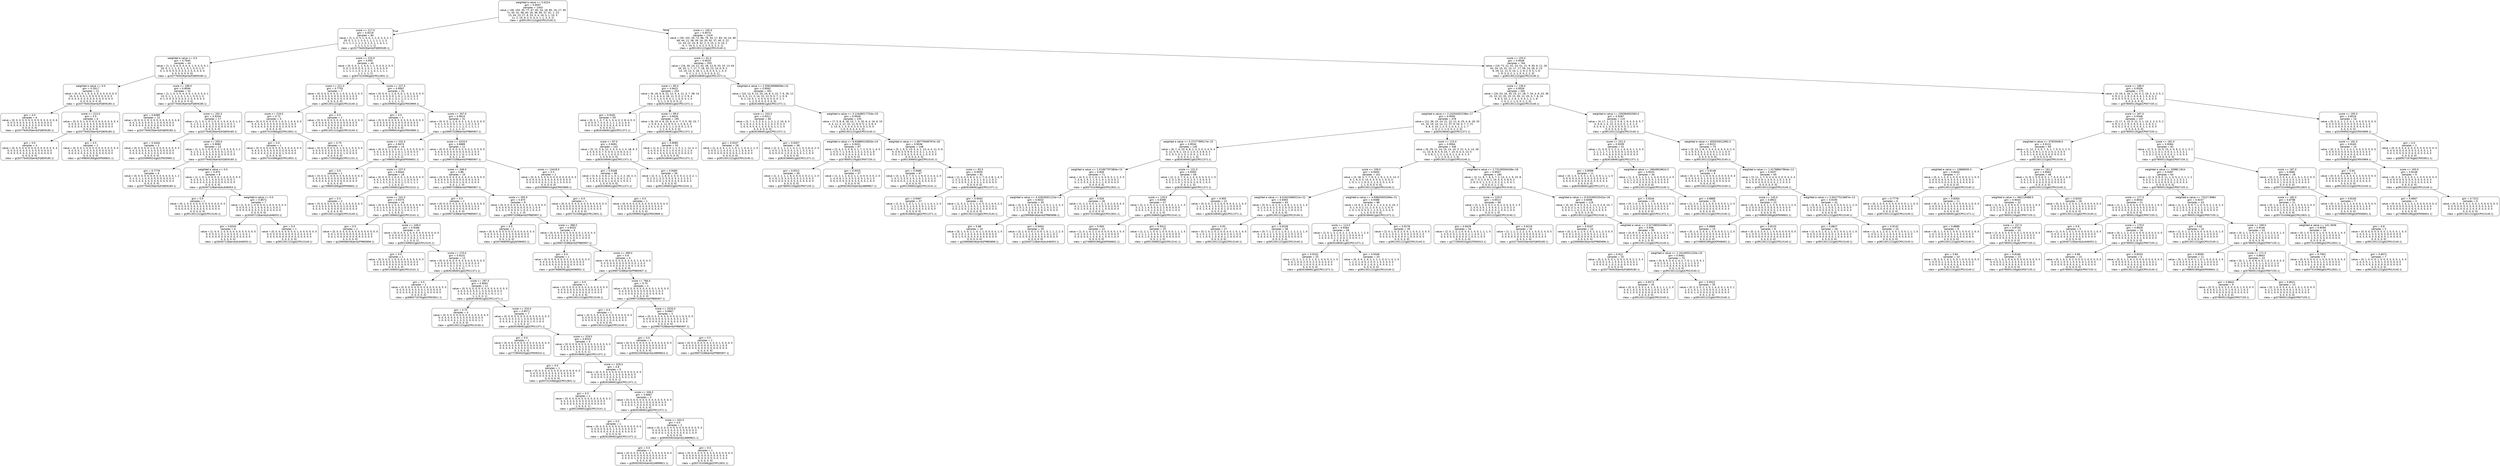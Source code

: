digraph Tree {
node [shape=box, style="rounded", color="black", fontname=helvetica] ;
edge [fontname=helvetica] ;
0 [label="weighted e value <= 0.0224\ngini = 0.9597\nsamples = 1403\nvalue = [36, 103, 35, 77, 67, 83, 34, 18, 85, 16, 27, 90\n71, 45, 31, 38, 40, 26, 36, 95, 37, 41, 1, 23\n13, 44, 23, 27, 8, 33, 3, 4, 16, 3, 1, 10, 3\n11, 2, 15, 9, 2, 5, 3, 3, 1, 1, 3, 3, 2]\nclass = gi|951301122|gb|CP013140.1|"] ;
1 [label="score <= 217.0\ngini = 0.9218\nsamples = 84\nvalue = [1, 1, 0, 5, 1, 4, 0, 1, 2, 0, 3, 0, 2, 1\n20, 0, 1, 2, 1, 3, 0, 1, 1, 1, 1, 1, 1, 3\n0, 1, 1, 1, 1, 1, 1, 0, 1, 5, 1, 1, 4, 1, 1\n1, 1, 1, 1, 1, 1, 1]\nclass = gi|337764029|emb|FQ859185.1|"] ;
0 -> 1 [labeldistance=2.5, labelangle=45, headlabel="True"] ;
2 [label="weighted e value <= 0.0\ngini = 0.7645\nsamples = 44\nvalue = [1, 1, 0, 4, 0, 4, 0, 0, 1, 0, 0, 0, 0, 1\n20, 0, 1, 1, 1, 3, 0, 1, 0, 1, 0, 0, 1, 0\n0, 1, 0, 0, 0, 0, 0, 0, 0, 2, 0, 0, 0, 0, 0\n0, 0, 0, 0, 0, 0, 0]\nclass = gi|337764029|emb|FQ859185.1|"] ;
1 -> 2 ;
3 [label="weighted e value <= 0.0\ngini = 0.2917\nsamples = 12\nvalue = [0, 0, 0, 1, 0, 0, 0, 0, 0, 0, 0, 0, 0, 0\n10, 0, 0, 0, 0, 1, 0, 0, 0, 0, 0, 0, 0, 0\n0, 0, 0, 0, 0, 0, 0, 0, 0, 0, 0, 0, 0, 0, 0\n0, 0, 0, 0, 0, 0, 0]\nclass = gi|337764029|emb|FQ859185.1|"] ;
2 -> 3 ;
4 [label="gini = 0.0\nsamples = 6\nvalue = [0, 0, 0, 0, 0, 0, 0, 0, 0, 0, 0, 0, 0, 0, 6\n0, 0, 0, 0, 0, 0, 0, 0, 0, 0, 0, 0, 0, 0, 0\n0, 0, 0, 0, 0, 0, 0, 0, 0, 0, 0, 0, 0, 0, 0\n0, 0, 0, 0, 0]\nclass = gi|337764029|emb|FQ859185.1|"] ;
3 -> 4 ;
5 [label="score <= 213.0\ngini = 0.5\nsamples = 6\nvalue = [0, 0, 0, 1, 0, 0, 0, 0, 0, 0, 0, 0, 0, 0, 4\n0, 0, 0, 0, 1, 0, 0, 0, 0, 0, 0, 0, 0, 0, 0\n0, 0, 0, 0, 0, 0, 0, 0, 0, 0, 0, 0, 0, 0, 0\n0, 0, 0, 0, 0]\nclass = gi|337764029|emb|FQ859185.1|"] ;
3 -> 5 ;
6 [label="gini = 0.0\nsamples = 4\nvalue = [0, 0, 0, 0, 0, 0, 0, 0, 0, 0, 0, 0, 0, 0, 4\n0, 0, 0, 0, 0, 0, 0, 0, 0, 0, 0, 0, 0, 0, 0\n0, 0, 0, 0, 0, 0, 0, 0, 0, 0, 0, 0, 0, 0, 0\n0, 0, 0, 0, 0]\nclass = gi|337764029|emb|FQ859185.1|"] ;
5 -> 6 ;
7 [label="gini = 0.5\nsamples = 2\nvalue = [0, 0, 0, 1, 0, 0, 0, 0, 0, 0, 0, 0, 0, 0, 0\n0, 0, 0, 0, 1, 0, 0, 0, 0, 0, 0, 0, 0, 0, 0\n0, 0, 0, 0, 0, 0, 0, 0, 0, 0, 0, 0, 0, 0, 0\n0, 0, 0, 0, 0]\nclass = gi|749800189|gb|KP006601.1|"] ;
5 -> 7 ;
8 [label="score <= 199.0\ngini = 0.8594\nsamples = 32\nvalue = [1, 1, 0, 3, 0, 4, 0, 0, 1, 0, 0, 0, 0, 1\n10, 0, 1, 1, 1, 2, 0, 1, 0, 1, 0, 0, 1, 0\n0, 1, 0, 0, 0, 0, 0, 0, 0, 2, 0, 0, 0, 0, 0\n0, 0, 0, 0, 0, 0, 0]\nclass = gi|337764029|emb|FQ859185.1|"] ;
2 -> 8 ;
9 [label="gini = 0.6489\nsamples = 15\nvalue = [0, 0, 0, 2, 0, 3, 0, 0, 0, 0, 0, 0, 0, 0, 8\n0, 0, 1, 0, 0, 0, 0, 0, 1, 0, 0, 0, 0, 0, 0\n0, 0, 0, 0, 0, 0, 0, 0, 0, 0, 0, 0, 0, 0, 0\n0, 0, 0, 0, 0]\nclass = gi|337764029|emb|FQ859185.1|"] ;
8 -> 9 ;
10 [label="score <= 202.0\ngini = 0.9204\nsamples = 17\nvalue = [1, 1, 0, 1, 0, 1, 0, 0, 1, 0, 0, 0, 0, 1, 2\n0, 1, 0, 1, 2, 0, 1, 0, 0, 0, 0, 1, 0, 0, 1\n0, 0, 0, 0, 0, 0, 0, 2, 0, 0, 0, 0, 0, 0, 0\n0, 0, 0, 0, 0]\nclass = gi|337764029|emb|FQ859185.1|"] ;
8 -> 10 ;
11 [label="gini = 0.4444\nsamples = 3\nvalue = [0, 0, 0, 0, 0, 1, 0, 0, 0, 0, 0, 0, 0, 0, 0\n0, 0, 0, 0, 0, 0, 0, 0, 0, 0, 0, 0, 0, 0, 0\n0, 0, 0, 0, 0, 0, 0, 2, 0, 0, 0, 0, 0, 0, 0\n0, 0, 0, 0, 0]\nclass = gi|520999024|gb|CP003969.1|"] ;
10 -> 11 ;
12 [label="score <= 205.0\ngini = 0.9082\nsamples = 14\nvalue = [1, 1, 0, 1, 0, 0, 0, 0, 1, 0, 0, 0, 0, 1, 2\n0, 1, 0, 1, 2, 0, 1, 0, 0, 0, 0, 1, 0, 0, 1\n0, 0, 0, 0, 0, 0, 0, 0, 0, 0, 0, 0, 0, 0, 0\n0, 0, 0, 0, 0]\nclass = gi|337764029|emb|FQ859185.1|"] ;
10 -> 12 ;
13 [label="gini = 0.7778\nsamples = 6\nvalue = [0, 0, 0, 0, 0, 0, 0, 0, 0, 0, 0, 0, 0, 1, 2\n0, 1, 0, 1, 1, 0, 0, 0, 0, 0, 0, 0, 0, 0, 0\n0, 0, 0, 0, 0, 0, 0, 0, 0, 0, 0, 0, 0, 0, 0\n0, 0, 0, 0, 0]\nclass = gi|337764029|emb|FQ859185.1|"] ;
12 -> 13 ;
14 [label="weighted e value <= 0.0\ngini = 0.875\nsamples = 8\nvalue = [1, 1, 0, 1, 0, 0, 0, 0, 1, 0, 0, 0, 0, 0, 0\n0, 0, 0, 0, 1, 0, 1, 0, 0, 0, 0, 1, 0, 0, 1\n0, 0, 0, 0, 0, 0, 0, 0, 0, 0, 0, 0, 0, 0, 0\n0, 0, 0, 0, 0]\nclass = gi|30407128|emb|AL646053.1|"] ;
12 -> 14 ;
15 [label="gini = 0.0\nsamples = 1\nvalue = [0, 1, 0, 0, 0, 0, 0, 0, 0, 0, 0, 0, 0, 0, 0\n0, 0, 0, 0, 0, 0, 0, 0, 0, 0, 0, 0, 0, 0, 0\n0, 0, 0, 0, 0, 0, 0, 0, 0, 0, 0, 0, 0, 0, 0\n0, 0, 0, 0, 0]\nclass = gi|951301122|gb|CP013140.1|"] ;
14 -> 15 ;
16 [label="weighted e value <= 0.0\ngini = 0.8571\nsamples = 7\nvalue = [1, 0, 0, 1, 0, 0, 0, 0, 1, 0, 0, 0, 0, 0, 0\n0, 0, 0, 0, 1, 0, 1, 0, 0, 0, 0, 1, 0, 0, 1\n0, 0, 0, 0, 0, 0, 0, 0, 0, 0, 0, 0, 0, 0, 0\n0, 0, 0, 0, 0]\nclass = gi|30407128|emb|AL646053.1|"] ;
14 -> 16 ;
17 [label="gini = 0.8333\nsamples = 6\nvalue = [1, 0, 0, 1, 0, 0, 0, 0, 0, 0, 0, 0, 0, 0, 0\n0, 0, 0, 0, 1, 0, 1, 0, 0, 0, 0, 1, 0, 0, 1\n0, 0, 0, 0, 0, 0, 0, 0, 0, 0, 0, 0, 0, 0, 0\n0, 0, 0, 0, 0]\nclass = gi|30407128|emb|AL646053.1|"] ;
16 -> 17 ;
18 [label="gini = 0.0\nsamples = 1\nvalue = [0, 0, 0, 0, 0, 0, 0, 0, 1, 0, 0, 0, 0, 0, 0\n0, 0, 0, 0, 0, 0, 0, 0, 0, 0, 0, 0, 0, 0, 0\n0, 0, 0, 0, 0, 0, 0, 0, 0, 0, 0, 0, 0, 0, 0\n0, 0, 0, 0, 0]\nclass = gi|951301122|gb|CP013140.1|"] ;
16 -> 18 ;
19 [label="score <= 225.0\ngini = 0.955\nsamples = 40\nvalue = [0, 0, 0, 1, 1, 0, 0, 1, 1, 0, 3, 0, 2, 0, 0\n0, 0, 1, 0, 0, 0, 0, 1, 0, 1, 1, 0, 3, 0, 0\n1, 1, 1, 1, 1, 0, 1, 3, 1, 1, 4, 1, 1, 1, 1\n1, 1, 1, 1, 1]\nclass = gi|937314366|gb|CP012831.1|"] ;
1 -> 19 ;
20 [label="score <= 221.0\ngini = 0.7755\nsamples = 7\nvalue = [0, 0, 0, 0, 0, 0, 0, 1, 0, 0, 1, 0, 2, 0, 0\n0, 0, 0, 0, 0, 0, 0, 0, 0, 0, 0, 0, 1, 0, 0\n0, 0, 0, 0, 0, 0, 0, 0, 0, 0, 2, 0, 0, 0, 0\n0, 0, 0, 0, 0]\nclass = gi|951301122|gb|CP013140.1|"] ;
19 -> 20 ;
21 [label="score <= 219.0\ngini = 0.72\nsamples = 5\nvalue = [0, 0, 0, 0, 0, 0, 0, 1, 0, 0, 1, 0, 0, 0, 0\n0, 0, 0, 0, 0, 0, 0, 0, 0, 0, 0, 0, 1, 0, 0\n0, 0, 0, 0, 0, 0, 0, 0, 0, 0, 2, 0, 0, 0, 0\n0, 0, 0, 0, 0]\nclass = gi|937314366|gb|CP012831.1|"] ;
20 -> 21 ;
22 [label="gini = 0.0\nsamples = 1\nvalue = [0, 0, 0, 0, 0, 0, 0, 0, 0, 0, 0, 0, 0, 0, 0\n0, 0, 0, 0, 0, 0, 0, 0, 0, 0, 0, 0, 0, 0, 0\n0, 0, 0, 0, 0, 0, 0, 0, 0, 0, 1, 0, 0, 0, 0\n0, 0, 0, 0, 0]\nclass = gi|937314366|gb|CP012831.1|"] ;
21 -> 22 ;
23 [label="gini = 0.75\nsamples = 4\nvalue = [0, 0, 0, 0, 0, 0, 0, 1, 0, 0, 1, 0, 0, 0, 0\n0, 0, 0, 0, 0, 0, 0, 0, 0, 0, 0, 0, 1, 0, 0\n0, 0, 0, 0, 0, 0, 0, 0, 0, 0, 1, 0, 0, 0, 0\n0, 0, 0, 0, 0]\nclass = gi|951715918|gb|CP011131.1|"] ;
21 -> 23 ;
24 [label="gini = 0.0\nsamples = 2\nvalue = [0, 0, 0, 0, 0, 0, 0, 0, 0, 0, 0, 0, 2, 0, 0\n0, 0, 0, 0, 0, 0, 0, 0, 0, 0, 0, 0, 0, 0, 0\n0, 0, 0, 0, 0, 0, 0, 0, 0, 0, 0, 0, 0, 0, 0\n0, 0, 0, 0, 0]\nclass = gi|951301122|gb|CP013140.1|"] ;
20 -> 24 ;
25 [label="score <= 227.0\ngini = 0.9587\nsamples = 33\nvalue = [0, 0, 0, 1, 1, 0, 0, 0, 1, 0, 2, 0, 0, 0, 0\n0, 0, 1, 0, 0, 0, 0, 1, 0, 1, 1, 0, 2, 0, 0\n1, 1, 1, 1, 1, 0, 1, 3, 1, 1, 2, 1, 1, 1, 1\n1, 1, 1, 1, 1]\nclass = gi|520999024|gb|CP003969.1|"] ;
19 -> 25 ;
26 [label="gini = 0.0\nsamples = 2\nvalue = [0, 0, 0, 0, 0, 0, 0, 0, 0, 0, 0, 0, 0, 0, 0\n0, 0, 0, 0, 0, 0, 0, 0, 0, 0, 0, 0, 0, 0, 0\n0, 0, 0, 0, 0, 0, 0, 2, 0, 0, 0, 0, 0, 0, 0\n0, 0, 0, 0, 0]\nclass = gi|520999024|gb|CP003969.1|"] ;
25 -> 26 ;
27 [label="score <= 347.0\ngini = 0.9615\nsamples = 31\nvalue = [0, 0, 0, 1, 1, 0, 0, 0, 1, 0, 2, 0, 0, 0, 0\n0, 0, 1, 0, 0, 0, 0, 1, 0, 1, 1, 0, 2, 0, 0\n1, 1, 1, 1, 1, 0, 1, 1, 1, 1, 2, 1, 1, 1, 1\n1, 1, 1, 1, 1]\nclass = gi|299073288|emb|FP885907.1|"] ;
25 -> 27 ;
28 [label="score <= 232.0\ngini = 0.9474\nsamples = 19\nvalue = [0, 0, 0, 1, 1, 0, 0, 0, 1, 0, 0, 0, 0, 0, 0\n0, 0, 1, 0, 0, 0, 0, 1, 0, 1, 1, 0, 0, 0, 0\n1, 0, 1, 0, 1, 0, 1, 0, 0, 1, 1, 0, 1, 1, 1\n1, 1, 0, 0, 1]\nclass = gi|749800189|gb|KP006601.1|"] ;
27 -> 28 ;
29 [label="gini = 0.0\nsamples = 1\nvalue = [0, 0, 0, 1, 0, 0, 0, 0, 0, 0, 0, 0, 0, 0, 0\n0, 0, 0, 0, 0, 0, 0, 0, 0, 0, 0, 0, 0, 0, 0\n0, 0, 0, 0, 0, 0, 0, 0, 0, 0, 0, 0, 0, 0, 0\n0, 0, 0, 0, 0]\nclass = gi|749800189|gb|KP006601.1|"] ;
28 -> 29 ;
30 [label="score <= 237.0\ngini = 0.9444\nsamples = 18\nvalue = [0, 0, 0, 0, 1, 0, 0, 0, 1, 0, 0, 0, 0, 0, 0\n0, 0, 1, 0, 0, 0, 0, 1, 0, 1, 1, 0, 0, 0, 0\n1, 0, 1, 0, 1, 0, 1, 0, 0, 1, 1, 0, 1, 1, 1\n1, 1, 0, 0, 1]\nclass = gi|951306652|gb|CP013141.1|"] ;
28 -> 30 ;
31 [label="gini = 0.5\nsamples = 2\nvalue = [0, 0, 0, 0, 0, 0, 0, 0, 1, 0, 0, 0, 0, 0, 0\n0, 0, 0, 0, 0, 0, 0, 0, 0, 0, 1, 0, 0, 0, 0\n0, 0, 0, 0, 0, 0, 0, 0, 0, 0, 0, 0, 0, 0, 0\n0, 0, 0, 0, 0]\nclass = gi|951301122|gb|CP013140.1|"] ;
30 -> 31 ;
32 [label="score <= 241.0\ngini = 0.9375\nsamples = 16\nvalue = [0, 0, 0, 0, 1, 0, 0, 0, 0, 0, 0, 0, 0, 0, 0\n0, 0, 1, 0, 0, 0, 0, 1, 0, 1, 0, 0, 0, 0, 0\n1, 0, 1, 0, 1, 0, 1, 0, 0, 1, 1, 0, 1, 1, 1\n1, 1, 0, 0, 1]\nclass = gi|951306652|gb|CP013141.1|"] ;
30 -> 32 ;
33 [label="gini = 0.5\nsamples = 2\nvalue = [0, 0, 0, 0, 0, 0, 0, 0, 0, 0, 0, 0, 0, 0, 0\n0, 0, 1, 0, 0, 0, 0, 0, 0, 0, 0, 0, 0, 0, 0\n0, 0, 1, 0, 0, 0, 0, 0, 0, 0, 0, 0, 0, 0, 0\n0, 0, 0, 0, 0]\nclass = gi|299068436|emb|FP885896.1|"] ;
32 -> 33 ;
34 [label="score <= 249.0\ngini = 0.9286\nsamples = 14\nvalue = [0, 0, 0, 0, 1, 0, 0, 0, 0, 0, 0, 0, 0, 0, 0\n0, 0, 0, 0, 0, 0, 0, 1, 0, 1, 0, 0, 0, 0, 0\n1, 0, 0, 0, 1, 0, 1, 0, 0, 1, 1, 0, 1, 1, 1\n1, 1, 0, 0, 1]\nclass = gi|951306652|gb|CP013141.1|"] ;
32 -> 34 ;
35 [label="gini = 0.0\nsamples = 1\nvalue = [0, 0, 0, 0, 1, 0, 0, 0, 0, 0, 0, 0, 0, 0, 0\n0, 0, 0, 0, 0, 0, 0, 0, 0, 0, 0, 0, 0, 0, 0\n0, 0, 0, 0, 0, 0, 0, 0, 0, 0, 0, 0, 0, 0, 0\n0, 0, 0, 0, 0]\nclass = gi|951306652|gb|CP013141.1|"] ;
34 -> 35 ;
36 [label="score <= 270.0\ngini = 0.9231\nsamples = 13\nvalue = [0, 0, 0, 0, 0, 0, 0, 0, 0, 0, 0, 0, 0, 0, 0\n0, 0, 0, 0, 0, 0, 0, 1, 0, 1, 0, 0, 0, 0, 0\n1, 0, 0, 0, 1, 0, 1, 0, 0, 1, 1, 0, 1, 1, 1\n1, 1, 0, 0, 1]\nclass = gi|826168461|gb|CP011371.1|"] ;
34 -> 36 ;
37 [label="gini = 0.5\nsamples = 2\nvalue = [0, 0, 0, 0, 0, 0, 0, 0, 0, 0, 0, 0, 0, 0, 0\n0, 0, 0, 0, 0, 0, 0, 0, 0, 1, 0, 0, 0, 0, 0\n0, 0, 0, 0, 0, 0, 0, 0, 0, 1, 0, 0, 0, 0, 0\n0, 0, 0, 0, 0]\nclass = gi|689271676|gb|CP003811.1|"] ;
36 -> 37 ;
38 [label="score <= 297.0\ngini = 0.9091\nsamples = 11\nvalue = [0, 0, 0, 0, 0, 0, 0, 0, 0, 0, 0, 0, 0, 0, 0\n0, 0, 0, 0, 0, 0, 0, 1, 0, 0, 0, 0, 0, 0, 0\n1, 0, 0, 0, 1, 0, 1, 0, 0, 0, 1, 0, 1, 1, 1\n1, 1, 0, 0, 1]\nclass = gi|826168461|gb|CP011371.1|"] ;
36 -> 38 ;
39 [label="gini = 0.75\nsamples = 4\nvalue = [0, 0, 0, 0, 0, 0, 0, 0, 0, 0, 0, 0, 0, 0, 0\n0, 0, 0, 0, 0, 0, 0, 0, 0, 0, 0, 0, 0, 0, 0\n1, 0, 0, 0, 0, 0, 1, 0, 0, 0, 0, 0, 0, 1, 1\n0, 0, 0, 0, 0]\nclass = gi|951301122|gb|CP013140.1|"] ;
38 -> 39 ;
40 [label="score <= 310.0\ngini = 0.8571\nsamples = 7\nvalue = [0, 0, 0, 0, 0, 0, 0, 0, 0, 0, 0, 0, 0, 0, 0\n0, 0, 0, 0, 0, 0, 0, 1, 0, 0, 0, 0, 0, 0, 0\n0, 0, 0, 0, 1, 0, 0, 0, 0, 0, 1, 0, 1, 0, 0\n1, 1, 0, 0, 1]\nclass = gi|826168461|gb|CP011371.1|"] ;
38 -> 40 ;
41 [label="gini = 0.0\nsamples = 1\nvalue = [0, 0, 0, 0, 0, 0, 0, 0, 0, 0, 0, 0, 0, 0, 0\n0, 0, 0, 0, 0, 0, 0, 0, 0, 0, 0, 0, 0, 0, 0\n0, 0, 0, 0, 0, 0, 0, 0, 0, 0, 0, 0, 0, 0, 0\n0, 1, 0, 0, 0]\nclass = gi|772904020|gb|CP009323.1|"] ;
40 -> 41 ;
42 [label="score <= 319.0\ngini = 0.8333\nsamples = 6\nvalue = [0, 0, 0, 0, 0, 0, 0, 0, 0, 0, 0, 0, 0, 0, 0\n0, 0, 0, 0, 0, 0, 0, 1, 0, 0, 0, 0, 0, 0, 0\n0, 0, 0, 0, 1, 0, 0, 0, 0, 0, 1, 0, 1, 0, 0\n1, 0, 0, 0, 1]\nclass = gi|826168461|gb|CP011371.1|"] ;
40 -> 42 ;
43 [label="gini = 0.0\nsamples = 1\nvalue = [0, 0, 0, 0, 0, 0, 0, 0, 0, 0, 0, 0, 0, 0, 0\n0, 0, 0, 0, 0, 0, 0, 0, 0, 0, 0, 0, 0, 0, 0\n0, 0, 0, 0, 0, 0, 0, 0, 0, 0, 1, 0, 0, 0, 0\n0, 0, 0, 0, 0]\nclass = gi|937314366|gb|CP012831.1|"] ;
42 -> 43 ;
44 [label="score <= 329.0\ngini = 0.8\nsamples = 5\nvalue = [0, 0, 0, 0, 0, 0, 0, 0, 0, 0, 0, 0, 0, 0, 0\n0, 0, 0, 0, 0, 0, 0, 1, 0, 0, 0, 0, 0, 0, 0\n0, 0, 0, 0, 1, 0, 0, 0, 0, 0, 0, 0, 1, 0, 0\n1, 0, 0, 0, 1]\nclass = gi|826168461|gb|CP011371.1|"] ;
42 -> 44 ;
45 [label="gini = 0.5\nsamples = 2\nvalue = [0, 0, 0, 0, 0, 0, 0, 0, 0, 0, 0, 0, 0, 0, 0\n0, 0, 0, 0, 0, 0, 0, 0, 0, 0, 0, 0, 0, 0, 0\n0, 0, 0, 0, 0, 0, 0, 0, 0, 0, 0, 0, 0, 0, 0\n1, 0, 0, 0, 1]\nclass = gi|951306652|gb|CP013141.1|"] ;
44 -> 45 ;
46 [label="score <= 336.0\ngini = 0.6667\nsamples = 3\nvalue = [0, 0, 0, 0, 0, 0, 0, 0, 0, 0, 0, 0, 0, 0, 0\n0, 0, 0, 0, 0, 0, 0, 1, 0, 0, 0, 0, 0, 0, 0\n0, 0, 0, 0, 1, 0, 0, 0, 0, 0, 0, 0, 1, 0, 0\n0, 0, 0, 0, 0]\nclass = gi|826168461|gb|CP011371.1|"] ;
44 -> 46 ;
47 [label="gini = 0.0\nsamples = 1\nvalue = [0, 0, 0, 0, 0, 0, 0, 0, 0, 0, 0, 0, 0, 0, 0\n0, 0, 0, 0, 0, 0, 0, 1, 0, 0, 0, 0, 0, 0, 0\n0, 0, 0, 0, 0, 0, 0, 0, 0, 0, 0, 0, 0, 0, 0\n0, 0, 0, 0, 0]\nclass = gi|826168461|gb|CP011371.1|"] ;
46 -> 47 ;
48 [label="score <= 343.0\ngini = 0.5\nsamples = 2\nvalue = [0, 0, 0, 0, 0, 0, 0, 0, 0, 0, 0, 0, 0, 0, 0\n0, 0, 0, 0, 0, 0, 0, 0, 0, 0, 0, 0, 0, 0, 0\n0, 0, 0, 0, 1, 0, 0, 0, 0, 0, 0, 0, 1, 0, 0\n0, 0, 0, 0, 0]\nclass = gi|959209244|emb|LN899821.1|"] ;
46 -> 48 ;
49 [label="gini = 0.0\nsamples = 1\nvalue = [0, 0, 0, 0, 0, 0, 0, 0, 0, 0, 0, 0, 0, 0, 0\n0, 0, 0, 0, 0, 0, 0, 0, 0, 0, 0, 0, 0, 0, 0\n0, 0, 0, 0, 1, 0, 0, 0, 0, 0, 0, 0, 0, 0, 0\n0, 0, 0, 0, 0]\nclass = gi|959209244|emb|LN899821.1|"] ;
48 -> 49 ;
50 [label="gini = 0.0\nsamples = 1\nvalue = [0, 0, 0, 0, 0, 0, 0, 0, 0, 0, 0, 0, 0, 0, 0\n0, 0, 0, 0, 0, 0, 0, 0, 0, 0, 0, 0, 0, 0, 0\n0, 0, 0, 0, 0, 0, 0, 0, 0, 0, 0, 0, 1, 0, 0\n0, 0, 0, 0, 0]\nclass = gi|937314366|gb|CP012831.1|"] ;
48 -> 50 ;
51 [label="score <= 4319.0\ngini = 0.8889\nsamples = 12\nvalue = [0, 0, 0, 0, 0, 0, 0, 0, 0, 0, 2, 0, 0, 0, 0\n0, 0, 0, 0, 0, 0, 0, 0, 0, 0, 0, 0, 2, 0, 0\n0, 1, 0, 1, 0, 0, 0, 1, 1, 0, 1, 1, 0, 0, 0\n0, 0, 1, 1, 0]\nclass = gi|299073288|emb|FP885907.1|"] ;
27 -> 51 ;
52 [label="score <= 349.0\ngini = 0.86\nsamples = 10\nvalue = [0, 0, 0, 0, 0, 0, 0, 0, 0, 0, 2, 0, 0, 0, 0\n0, 0, 0, 0, 0, 0, 0, 0, 0, 0, 0, 0, 2, 0, 0\n0, 1, 0, 1, 0, 0, 0, 0, 1, 0, 0, 1, 0, 0, 0\n0, 0, 1, 1, 0]\nclass = gi|299073288|emb|FP885907.1|"] ;
51 -> 52 ;
53 [label="gini = 0.5\nsamples = 2\nvalue = [0, 0, 0, 0, 0, 0, 0, 0, 0, 0, 1, 0, 0, 0, 0\n0, 0, 0, 0, 0, 0, 0, 0, 0, 0, 0, 0, 1, 0, 0\n0, 0, 0, 0, 0, 0, 0, 0, 0, 0, 0, 0, 0, 0, 0\n0, 0, 0, 0, 0]\nclass = gi|299073288|emb|FP885907.1|"] ;
52 -> 53 ;
54 [label="score <= 355.0\ngini = 0.875\nsamples = 8\nvalue = [0, 0, 0, 0, 0, 0, 0, 0, 0, 0, 1, 0, 0, 0, 0\n0, 0, 0, 0, 0, 0, 0, 0, 0, 0, 0, 0, 1, 0, 0\n0, 1, 0, 1, 0, 0, 0, 0, 1, 0, 0, 1, 0, 0, 0\n0, 0, 1, 1, 0]\nclass = gi|299073288|emb|FP885907.1|"] ;
52 -> 54 ;
55 [label="gini = 0.5\nsamples = 2\nvalue = [0, 0, 0, 0, 0, 0, 0, 0, 0, 0, 0, 0, 0, 0, 0\n0, 0, 0, 0, 0, 0, 0, 0, 0, 0, 0, 0, 0, 0, 0\n0, 0, 0, 1, 0, 0, 0, 0, 0, 0, 0, 0, 0, 0, 0\n0, 0, 1, 0, 0]\nclass = gi|347668095|gb|JN596952.1|"] ;
54 -> 55 ;
56 [label="score <= 368.0\ngini = 0.8333\nsamples = 6\nvalue = [0, 0, 0, 0, 0, 0, 0, 0, 0, 0, 1, 0, 0, 0, 0\n0, 0, 0, 0, 0, 0, 0, 0, 0, 0, 0, 0, 1, 0, 0\n0, 1, 0, 0, 0, 0, 0, 0, 1, 0, 0, 1, 0, 0, 0\n0, 0, 0, 1, 0]\nclass = gi|299073288|emb|FP885907.1|"] ;
54 -> 56 ;
57 [label="gini = 0.0\nsamples = 1\nvalue = [0, 0, 0, 0, 0, 0, 0, 0, 0, 0, 0, 0, 0, 0, 0\n0, 0, 0, 0, 0, 0, 0, 0, 0, 0, 0, 0, 0, 0, 0\n0, 0, 0, 0, 0, 0, 0, 0, 0, 0, 0, 0, 0, 0, 0\n0, 0, 0, 1, 0]\nclass = gi|347668095|gb|JN596952.1|"] ;
56 -> 57 ;
58 [label="score <= 499.0\ngini = 0.8\nsamples = 5\nvalue = [0, 0, 0, 0, 0, 0, 0, 0, 0, 0, 1, 0, 0, 0, 0\n0, 0, 0, 0, 0, 0, 0, 0, 0, 0, 0, 0, 1, 0, 0\n0, 1, 0, 0, 0, 0, 0, 0, 1, 0, 0, 1, 0, 0, 0\n0, 0, 0, 0, 0]\nclass = gi|299073288|emb|FP885907.1|"] ;
56 -> 58 ;
59 [label="gini = 0.0\nsamples = 1\nvalue = [0, 0, 0, 0, 0, 0, 0, 0, 0, 0, 0, 0, 0, 0, 0\n0, 0, 0, 0, 0, 0, 0, 0, 0, 0, 0, 0, 0, 0, 0\n0, 0, 0, 0, 0, 0, 0, 0, 0, 0, 0, 1, 0, 0, 0\n0, 0, 0, 0, 0]\nclass = gi|951301122|gb|CP013140.1|"] ;
58 -> 59 ;
60 [label="score <= 766.0\ngini = 0.75\nsamples = 4\nvalue = [0, 0, 0, 0, 0, 0, 0, 0, 0, 0, 1, 0, 0, 0, 0\n0, 0, 0, 0, 0, 0, 0, 0, 0, 0, 0, 0, 1, 0, 0\n0, 1, 0, 0, 0, 0, 0, 0, 1, 0, 0, 0, 0, 0, 0\n0, 0, 0, 0, 0]\nclass = gi|299073288|emb|FP885907.1|"] ;
58 -> 60 ;
61 [label="gini = 0.0\nsamples = 1\nvalue = [0, 0, 0, 0, 0, 0, 0, 0, 0, 0, 0, 0, 0, 0, 0\n0, 0, 0, 0, 0, 0, 0, 0, 0, 0, 0, 0, 0, 0, 0\n0, 0, 0, 0, 0, 0, 0, 0, 1, 0, 0, 0, 0, 0, 0\n0, 0, 0, 0, 0]\nclass = gi|951301122|gb|CP013140.1|"] ;
60 -> 61 ;
62 [label="score <= 2525.0\ngini = 0.6667\nsamples = 3\nvalue = [0, 0, 0, 0, 0, 0, 0, 0, 0, 0, 1, 0, 0, 0, 0\n0, 0, 0, 0, 0, 0, 0, 0, 0, 0, 0, 0, 1, 0, 0\n0, 1, 0, 0, 0, 0, 0, 0, 0, 0, 0, 0, 0, 0, 0\n0, 0, 0, 0, 0]\nclass = gi|299073288|emb|FP885907.1|"] ;
60 -> 62 ;
63 [label="gini = 0.0\nsamples = 1\nvalue = [0, 0, 0, 0, 0, 0, 0, 0, 0, 0, 0, 0, 0, 0, 0\n0, 0, 0, 0, 0, 0, 0, 0, 0, 0, 0, 0, 0, 0, 0\n0, 1, 0, 0, 0, 0, 0, 0, 0, 0, 0, 0, 0, 0, 0\n0, 0, 0, 0, 0]\nclass = gi|959220006|emb|LN899824.1|"] ;
62 -> 63 ;
64 [label="gini = 0.5\nsamples = 2\nvalue = [0, 0, 0, 0, 0, 0, 0, 0, 0, 0, 1, 0, 0, 0, 0\n0, 0, 0, 0, 0, 0, 0, 0, 0, 0, 0, 0, 1, 0, 0\n0, 0, 0, 0, 0, 0, 0, 0, 0, 0, 0, 0, 0, 0, 0\n0, 0, 0, 0, 0]\nclass = gi|299073288|emb|FP885907.1|"] ;
62 -> 64 ;
65 [label="score <= 13418.0\ngini = 0.5\nsamples = 2\nvalue = [0, 0, 0, 0, 0, 0, 0, 0, 0, 0, 0, 0, 0, 0, 0\n0, 0, 0, 0, 0, 0, 0, 0, 0, 0, 0, 0, 0, 0, 0\n0, 0, 0, 0, 0, 0, 0, 1, 0, 0, 1, 0, 0, 0, 0\n0, 0, 0, 0, 0]\nclass = gi|520999024|gb|CP003969.1|"] ;
51 -> 65 ;
66 [label="gini = 0.0\nsamples = 1\nvalue = [0, 0, 0, 0, 0, 0, 0, 0, 0, 0, 0, 0, 0, 0, 0\n0, 0, 0, 0, 0, 0, 0, 0, 0, 0, 0, 0, 0, 0, 0\n0, 0, 0, 0, 0, 0, 0, 0, 0, 0, 1, 0, 0, 0, 0\n0, 0, 0, 0, 0]\nclass = gi|937314366|gb|CP012831.1|"] ;
65 -> 66 ;
67 [label="gini = 0.0\nsamples = 1\nvalue = [0, 0, 0, 0, 0, 0, 0, 0, 0, 0, 0, 0, 0, 0, 0\n0, 0, 0, 0, 0, 0, 0, 0, 0, 0, 0, 0, 0, 0, 0\n0, 0, 0, 0, 0, 0, 0, 1, 0, 0, 0, 0, 0, 0, 0\n0, 0, 0, 0, 0]\nclass = gi|520999024|gb|CP003969.1|"] ;
65 -> 67 ;
68 [label="score <= 105.0\ngini = 0.9574\nsamples = 1319\nvalue = [35, 102, 35, 72, 66, 79, 34, 17, 83, 16, 24, 90\n69, 44, 11, 38, 39, 24, 35, 92, 37, 40, 0, 22\n12, 43, 22, 24, 8, 32, 2, 3, 15, 2, 0, 10, 2\n6, 1, 14, 5, 1, 4, 2, 2, 0, 0, 2, 2, 1]\nclass = gi|951301122|gb|CP013140.1|"] ;
0 -> 68 [labeldistance=2.5, labelangle=-45, headlabel="False"] ;
69 [label="score <= 91.0\ngini = 0.9525\nsamples = 555\nvalue = [16, 30, 14, 21, 42, 28, 13, 8, 33, 10, 13, 64\n26, 20, 1, 7, 17, 7, 18, 33, 23, 14, 0, 9, 3\n14, 10, 13, 3, 18, 1, 1, 6, 0, 0, 5, 1, 0, 0\n5, 2, 1, 2, 1, 1, 0, 0, 0, 0, 1]\nclass = gi|826168461|gb|CP011371.1|"] ;
68 -> 69 ;
70 [label="score <= 85.0\ngini = 0.9422\nsamples = 254\nvalue = [6, 18, 5, 8, 22, 12, 5, 4, 11, 3, 7, 38, 14\n7, 1, 2, 6, 4, 4, 18, 11, 5, 0, 2, 2, 9, 4\n7, 1, 4, 1, 0, 3, 0, 0, 1, 1, 0, 0, 4, 1, 0\n0, 1, 1, 0, 0, 0, 0, 1]\nclass = gi|826168461|gb|CP011371.1|"] ;
69 -> 70 ;
71 [label="gini = 0.9181\nsamples = 59\nvalue = [0, 3, 1, 0, 7, 6, 1, 0, 4, 0, 2, 8, 4, 0, 0\n2, 0, 0, 0, 7, 3, 0, 0, 1, 2, 1, 0, 2, 0, 0\n0, 0, 0, 0, 0, 0, 0, 0, 0, 4, 0, 0, 0, 0, 0\n0, 0, 0, 0, 1]\nclass = gi|826168461|gb|CP011371.1|"] ;
70 -> 71 ;
72 [label="score <= 89.0\ngini = 0.9426\nsamples = 195\nvalue = [6, 15, 4, 8, 15, 6, 4, 4, 7, 3, 5, 30, 10, 7\n1, 0, 6, 4, 4, 11, 8, 5, 0, 1, 0, 8, 4, 5\n1, 4, 1, 0, 3, 0, 0, 1, 1, 0, 0, 0, 1, 0, 0\n1, 1, 0, 0, 0, 0, 0]\nclass = gi|826168461|gb|CP011371.1|"] ;
70 -> 72 ;
73 [label="score <= 87.0\ngini = 0.9491\nsamples = 142\nvalue = [5, 11, 3, 6, 12, 2, 3, 3, 4, 2, 4, 18, 6, 5\n1, 0, 6, 4, 4, 7, 5, 4, 0, 1, 0, 6, 3, 4, 1\n4, 1, 0, 2, 0, 0, 1, 1, 0, 0, 0, 1, 0, 0, 1\n1, 0, 0, 0, 0, 0]\nclass = gi|826168461|gb|CP011371.1|"] ;
72 -> 73 ;
74 [label="gini = 0.9348\nsamples = 86\nvalue = [3, 6, 2, 4, 6, 2, 1, 3, 1, 2, 2, 16, 3, 3\n0, 0, 4, 1, 3, 4, 3, 1, 0, 1, 0, 4, 1, 2, 1\n2, 1, 0, 0, 0, 0, 0, 1, 0, 0, 0, 1, 0, 0, 1\n1, 0, 0, 0, 0, 0]\nclass = gi|826168461|gb|CP011371.1|"] ;
73 -> 74 ;
75 [label="gini = 0.9483\nsamples = 56\nvalue = [2, 5, 1, 2, 6, 0, 2, 0, 3, 0, 2, 2, 3, 2, 1\n0, 2, 3, 1, 3, 2, 3, 0, 0, 0, 2, 2, 2, 0, 2\n0, 0, 2, 0, 0, 1, 0, 0, 0, 0, 0, 0, 0, 0, 0\n0, 0, 0, 0, 0]\nclass = gi|951306652|gb|CP013141.1|"] ;
73 -> 75 ;
76 [label="gini = 0.9085\nsamples = 53\nvalue = [1, 4, 1, 2, 3, 4, 1, 1, 3, 1, 1, 12, 4, 2\n0, 0, 0, 0, 0, 4, 3, 1, 0, 0, 0, 2, 1, 1, 0\n0, 0, 0, 1, 0, 0, 0, 0, 0, 0, 0, 0, 0, 0, 0\n0, 0, 0, 0, 0, 0]\nclass = gi|826168461|gb|CP011371.1|"] ;
72 -> 76 ;
77 [label="weighted e value <= 2.55816996856e+24\ngini = 0.9562\nsamples = 301\nvalue = [10, 12, 9, 13, 20, 16, 8, 4, 22, 7, 6, 26, 12\n13, 0, 5, 11, 3, 14, 15, 12, 9, 0, 7, 1, 5, 6\n6, 2, 14, 0, 1, 3, 0, 0, 4, 0, 0, 0, 1, 1\n1, 2, 0, 0, 0, 0, 0, 0, 0]\nclass = gi|826168461|gb|CP011371.1|"] ;
69 -> 77 ;
78 [label="score <= 103.0\ngini = 0.9311\nsamples = 66\nvalue = [3, 7, 1, 5, 2, 3, 1, 1, 2, 1, 2, 10, 6, 3\n0, 1, 0, 0, 2, 5, 0, 0, 0, 2, 0, 2, 0, 2, 0\n1, 0, 0, 0, 0, 0, 1, 0, 0, 0, 0, 1, 1, 1, 0\n0, 0, 0, 0, 0, 0]\nclass = gi|826168461|gb|CP011371.1|"] ;
77 -> 78 ;
79 [label="gini = 0.9107\nsamples = 28\nvalue = [1, 4, 0, 4, 1, 2, 1, 0, 1, 1, 0, 4, 2, 1, 0\n0, 0, 0, 1, 2, 0, 0, 0, 1, 0, 1, 0, 0, 0, 0\n0, 0, 0, 0, 0, 0, 0, 0, 0, 0, 1, 0, 0, 0, 0\n0, 0, 0, 0, 0]\nclass = gi|951301122|gb|CP013140.1|"] ;
78 -> 79 ;
80 [label="gini = 0.9307\nsamples = 38\nvalue = [2, 3, 1, 1, 1, 1, 0, 1, 1, 0, 2, 6, 4, 2, 0\n1, 0, 0, 1, 3, 0, 0, 0, 1, 0, 1, 0, 2, 0, 1\n0, 0, 0, 0, 0, 1, 0, 0, 0, 0, 0, 1, 1, 0, 0\n0, 0, 0, 0, 0]\nclass = gi|826168461|gb|CP011371.1|"] ;
78 -> 80 ;
81 [label="weighted e value <= 3.11648517753e+25\ngini = 0.9549\nsamples = 235\nvalue = [7, 5, 8, 8, 18, 13, 7, 3, 20, 6, 4, 16, 6, 10\n0, 4, 11, 3, 12, 10, 12, 9, 0, 5, 1, 3, 6, 4\n2, 13, 0, 1, 3, 0, 0, 3, 0, 0, 0, 1, 0, 0\n1, 0, 0, 0, 0, 0, 0, 0]\nclass = gi|951301122|gb|CP013140.1|"] ;
77 -> 81 ;
82 [label="weighted e value <= 8.92886515603e+24\ngini = 0.9431\nsamples = 87\nvalue = [2, 4, 2, 3, 5, 8, 3, 1, 7, 2, 0, 5, 1, 4, 0\n1, 5, 0, 7, 1, 3, 6, 0, 2, 0, 2, 3, 0, 1, 8\n0, 0, 0, 0, 0, 0, 0, 0, 0, 0, 0, 0, 1, 0, 0\n0, 0, 0, 0, 0]\nclass = gi|578005119|gb|CP007155.1|"] ;
81 -> 82 ;
83 [label="gini = 0.9312\nsamples = 40\nvalue = [1, 2, 1, 1, 1, 6, 2, 0, 3, 2, 0, 2, 1, 2, 0\n0, 2, 0, 1, 0, 3, 3, 0, 0, 0, 2, 2, 0, 0, 3\n0, 0, 0, 0, 0, 0, 0, 0, 0, 0, 0, 0, 0, 0, 0\n0, 0, 0, 0, 0]\nclass = gi|578005119|gb|CP007155.1|"] ;
82 -> 83 ;
84 [label="gini = 0.9325\nsamples = 47\nvalue = [1, 2, 1, 2, 4, 2, 1, 1, 4, 0, 0, 3, 0, 2, 0\n1, 3, 0, 6, 1, 0, 3, 0, 2, 0, 0, 1, 0, 1, 5\n0, 0, 0, 0, 0, 0, 0, 0, 0, 0, 0, 0, 1, 0, 0\n0, 0, 0, 0, 0]\nclass = gi|959236254|emb|LN899827.1|"] ;
82 -> 84 ;
85 [label="weighted e value <= 1.08775948797e+26\ngini = 0.9536\nsamples = 148\nvalue = [5, 1, 6, 5, 13, 5, 4, 2, 13, 4, 4, 11, 5, 6\n0, 3, 6, 3, 5, 9, 9, 3, 0, 3, 1, 1, 3, 4, 1\n5, 0, 1, 3, 0, 0, 3, 0, 0, 0, 1, 0, 0, 0, 0\n0, 0, 0, 0, 0, 0]\nclass = gi|951306652|gb|CP013141.1|"] ;
81 -> 85 ;
86 [label="gini = 0.9485\nsamples = 67\nvalue = [3, 1, 3, 2, 7, 3, 1, 1, 6, 0, 2, 3, 4, 2, 0\n1, 3, 1, 3, 3, 5, 2, 0, 1, 0, 1, 2, 2, 1, 3\n0, 0, 0, 0, 0, 1, 0, 0, 0, 0, 0, 0, 0, 0, 0\n0, 0, 0, 0, 0]\nclass = gi|951306652|gb|CP013141.1|"] ;
85 -> 86 ;
87 [label="score <= 93.0\ngini = 0.9505\nsamples = 81\nvalue = [2, 0, 3, 3, 6, 2, 3, 1, 7, 4, 2, 8, 1, 4, 0\n2, 3, 2, 2, 6, 4, 1, 0, 2, 1, 0, 1, 2, 0, 2\n0, 1, 3, 0, 0, 2, 0, 0, 0, 1, 0, 0, 0, 0, 0\n0, 0, 0, 0, 0]\nclass = gi|826168461|gb|CP011371.1|"] ;
85 -> 87 ;
88 [label="gini = 0.9467\nsamples = 37\nvalue = [1, 0, 1, 2, 3, 1, 1, 1, 2, 1, 1, 4, 1, 2, 0\n1, 1, 1, 0, 3, 3, 1, 0, 0, 0, 0, 1, 1, 0, 1\n0, 1, 1, 0, 0, 1, 0, 0, 0, 0, 0, 0, 0, 0, 0\n0, 0, 0, 0, 0]\nclass = gi|826168461|gb|CP011371.1|"] ;
87 -> 88 ;
89 [label="gini = 0.9442\nsamples = 44\nvalue = [1, 0, 2, 1, 3, 1, 2, 0, 5, 3, 1, 4, 0, 2, 0\n1, 2, 1, 2, 3, 1, 0, 0, 2, 1, 0, 0, 1, 0, 1\n0, 0, 2, 0, 0, 1, 0, 0, 0, 1, 0, 0, 0, 0, 0\n0, 0, 0, 0, 0]\nclass = gi|951301122|gb|CP013140.1|"] ;
87 -> 89 ;
90 [label="score <= 155.0\ngini = 0.9548\nsamples = 764\nvalue = [19, 72, 21, 51, 24, 51, 21, 9, 50, 6, 11, 26\n43, 24, 10, 31, 22, 17, 17, 59, 14, 26, 0, 13\n9, 29, 12, 11, 5, 14, 1, 2, 9, 2, 0, 5, 1, 6\n1, 9, 3, 0, 2, 1, 1, 0, 0, 2, 2, 0]\nclass = gi|951301122|gb|CP013140.1|"] ;
68 -> 90 ;
91 [label="score <= 139.0\ngini = 0.9559\nsamples = 591\nvalue = [16, 53, 16, 35, 23, 27, 18, 7, 34, 4, 8, 23, 38\n22, 10, 22, 20, 15, 15, 50, 12, 20, 0, 7, 8, 24\n6, 8, 3, 10, 1, 2, 6, 2, 0, 4, 1, 2, 1, 8\n2, 0, 2, 1, 1, 0, 0, 2, 2, 0]\nclass = gi|951301122|gb|CP013140.1|"] ;
90 -> 91 ;
92 [label="weighted e value <= 2.24204302238e+17\ngini = 0.9593\nsamples = 476\nvalue = [12, 36, 15, 24, 21, 22, 12, 6, 25, 4, 8, 18, 33\n15, 10, 19, 14, 14, 11, 37, 9, 16, 0, 7, 7, 21\n5, 8, 3, 10, 1, 2, 5, 2, 0, 4, 1, 2, 1, 7\n1, 0, 2, 1, 1, 0, 0, 2, 2, 0]\nclass = gi|826168461|gb|CP011371.1|"] ;
91 -> 92 ;
93 [label="weighted e value <= 5.2727799517e+15\ngini = 0.9534\nsamples = 140\nvalue = [6, 7, 4, 10, 6, 8, 2, 3, 3, 0, 3, 4, 5, 4\n0, 11, 5, 9, 2, 13, 2, 1, 0, 3, 3, 8, 0, 3\n0, 2, 0, 1, 3, 1, 0, 1, 0, 0, 1, 3, 0, 0, 1\n0, 0, 0, 0, 1, 1, 0]\nclass = gi|826168461|gb|CP011371.1|"] ;
92 -> 93 ;
94 [label="weighted e value <= 1.51067797383e+15\ngini = 0.949\nsamples = 71\nvalue = [4, 5, 2, 3, 1, 4, 1, 3, 3, 0, 3, 1, 2, 3, 0\n7, 3, 6, 1, 5, 1, 1, 0, 1, 0, 1, 0, 3, 0, 2\n0, 1, 2, 0, 0, 0, 0, 0, 1, 1, 0, 0, 0, 0, 0\n0, 0, 0, 0, 0]\nclass = gi|937314366|gb|CP012831.1|"] ;
93 -> 94 ;
95 [label="weighted e value <= 4.32816001122e+14\ngini = 0.9432\nsamples = 45\nvalue = [3, 3, 0, 3, 1, 3, 0, 1, 2, 0, 1, 1, 2, 3, 0\n3, 2, 5, 1, 3, 1, 0, 0, 1, 0, 1, 0, 1, 0, 2\n0, 1, 1, 0, 0, 0, 0, 0, 0, 0, 0, 0, 0, 0, 0\n0, 0, 0, 0, 0]\nclass = gi|299068436|emb|FP885896.1|"] ;
94 -> 95 ;
96 [label="gini = 0.88\nsamples = 10\nvalue = [0, 1, 0, 0, 1, 1, 0, 1, 1, 0, 0, 0, 0, 1, 0\n0, 0, 2, 0, 1, 0, 0, 0, 0, 0, 0, 0, 0, 0, 0\n0, 0, 1, 0, 0, 0, 0, 0, 0, 0, 0, 0, 0, 0, 0\n0, 0, 0, 0, 0]\nclass = gi|299068436|emb|FP885896.1|"] ;
95 -> 96 ;
97 [label="gini = 0.9404\nsamples = 35\nvalue = [3, 2, 0, 3, 0, 2, 0, 0, 1, 0, 1, 1, 2, 2, 0\n3, 2, 3, 1, 2, 1, 0, 0, 1, 0, 1, 0, 1, 0, 2\n0, 1, 0, 0, 0, 0, 0, 0, 0, 0, 0, 0, 0, 0, 0\n0, 0, 0, 0, 0]\nclass = gi|30407128|emb|AL646053.1|"] ;
95 -> 97 ;
98 [label="gini = 0.926\nsamples = 26\nvalue = [1, 2, 2, 0, 0, 1, 1, 2, 1, 0, 2, 0, 0, 0, 0\n4, 1, 1, 0, 2, 0, 1, 0, 0, 0, 0, 0, 2, 0, 0\n0, 0, 1, 0, 0, 0, 0, 0, 1, 1, 0, 0, 0, 0, 0\n0, 0, 0, 0, 0]\nclass = gi|937314366|gb|CP012831.1|"] ;
94 -> 98 ;
99 [label="score <= 131.0\ngini = 0.9393\nsamples = 69\nvalue = [2, 2, 2, 7, 5, 4, 1, 0, 0, 0, 0, 3, 3, 1, 0\n4, 2, 3, 1, 8, 1, 0, 0, 2, 3, 7, 0, 0, 0, 0\n0, 0, 1, 1, 0, 1, 0, 0, 0, 2, 0, 0, 1, 0, 0\n0, 0, 1, 1, 0]\nclass = gi|826168461|gb|CP011371.1|"] ;
93 -> 99 ;
100 [label="score <= 129.0\ngini = 0.9398\nsamples = 47\nvalue = [2, 2, 2, 5, 2, 2, 1, 0, 0, 0, 0, 1, 2, 1, 0\n3, 1, 2, 1, 4, 0, 0, 0, 2, 2, 6, 0, 0, 0, 0\n0, 0, 0, 1, 0, 1, 0, 0, 0, 1, 0, 0, 1, 0, 0\n0, 0, 1, 1, 0]\nclass = gi|951306652|gb|CP013141.1|"] ;
99 -> 100 ;
101 [label="gini = 0.905\nsamples = 22\nvalue = [1, 0, 1, 4, 2, 2, 0, 0, 0, 0, 0, 0, 1, 0, 0\n1, 0, 1, 0, 3, 0, 0, 0, 1, 0, 2, 0, 0, 0, 0\n0, 0, 0, 0, 0, 1, 0, 0, 0, 1, 0, 0, 1, 0, 0\n0, 0, 0, 0, 0]\nclass = gi|749800189|gb|KP006601.1|"] ;
100 -> 101 ;
102 [label="gini = 0.9312\nsamples = 25\nvalue = [1, 2, 1, 1, 0, 0, 1, 0, 0, 0, 0, 1, 1, 1, 0\n2, 1, 1, 1, 1, 0, 0, 0, 1, 2, 4, 0, 0, 0, 0\n0, 0, 0, 1, 0, 0, 0, 0, 0, 0, 0, 0, 0, 0, 0\n0, 0, 1, 1, 0]\nclass = gi|951306652|gb|CP013141.1|"] ;
100 -> 102 ;
103 [label="gini = 0.905\nsamples = 22\nvalue = [0, 0, 0, 2, 3, 2, 0, 0, 0, 0, 0, 2, 1, 0, 0\n1, 1, 1, 0, 4, 1, 0, 0, 0, 1, 1, 0, 0, 0, 0\n0, 0, 1, 0, 0, 0, 0, 0, 0, 1, 0, 0, 0, 0, 0\n0, 0, 0, 0, 0]\nclass = gi|826168461|gb|CP011371.1|"] ;
99 -> 103 ;
104 [label="score <= 115.0\ngini = 0.9564\nsamples = 336\nvalue = [6, 29, 11, 14, 15, 14, 10, 3, 22, 4, 5, 14, 28\n11, 10, 8, 9, 5, 9, 24, 7, 15, 0, 4, 4, 13, 5\n5, 3, 8, 1, 1, 2, 1, 0, 3, 1, 2, 0, 4, 1, 0\n1, 1, 1, 0, 0, 1, 1, 0]\nclass = gi|951301122|gb|CP013140.1|"] ;
92 -> 104 ;
105 [label="score <= 109.0\ngini = 0.9455\nsamples = 151\nvalue = [3, 18, 3, 7, 7, 9, 3, 1, 9, 1, 3, 5, 13, 3\n0, 1, 6, 3, 5, 15, 5, 5, 0, 4, 1, 5, 0, 3\n1, 0, 1, 1, 1, 0, 0, 2, 1, 0, 0, 3, 1, 0, 0\n1, 1, 0, 0, 0, 0, 0]\nclass = gi|951301122|gb|CP013140.1|"] ;
104 -> 105 ;
106 [label="weighted e value <= 6.01623489321e+22\ngini = 0.9393\nsamples = 63\nvalue = [0, 9, 1, 4, 2, 3, 1, 0, 6, 1, 3, 2, 3, 1, 0\n0, 2, 0, 3, 4, 3, 2, 0, 2, 0, 3, 0, 3, 0, 0\n0, 1, 1, 0, 0, 1, 0, 0, 0, 1, 1, 0, 0, 0, 0\n0, 0, 0, 0, 0]\nclass = gi|951301122|gb|CP013140.1|"] ;
105 -> 106 ;
107 [label="gini = 0.93\nsamples = 27\nvalue = [0, 2, 0, 2, 0, 2, 0, 0, 4, 0, 1, 0, 1, 0, 0\n0, 1, 0, 1, 2, 2, 2, 0, 0, 0, 1, 0, 1, 0, 0\n0, 1, 1, 0, 0, 1, 0, 0, 0, 1, 1, 0, 0, 0, 0\n0, 0, 0, 0, 0]\nclass = gi|951301122|gb|CP013140.1|"] ;
106 -> 107 ;
108 [label="gini = 0.9228\nsamples = 36\nvalue = [0, 7, 1, 2, 2, 1, 1, 0, 2, 1, 2, 2, 2, 1, 0\n0, 1, 0, 2, 2, 1, 0, 0, 2, 0, 2, 0, 2, 0, 0\n0, 0, 0, 0, 0, 0, 0, 0, 0, 0, 0, 0, 0, 0, 0\n0, 0, 0, 0, 0]\nclass = gi|951301122|gb|CP013140.1|"] ;
106 -> 108 ;
109 [label="weighted e value <= 4.93843005269e+21\ngini = 0.9388\nsamples = 88\nvalue = [3, 9, 2, 3, 5, 6, 2, 1, 3, 0, 0, 3, 10, 2\n0, 1, 4, 3, 2, 11, 2, 3, 0, 2, 1, 2, 0, 0\n1, 0, 1, 0, 0, 0, 0, 1, 1, 0, 0, 2, 0, 0, 0\n1, 1, 0, 0, 0, 0, 0]\nclass = gi|826168461|gb|CP011371.1|"] ;
105 -> 109 ;
110 [label="score <= 113.0\ngini = 0.9364\nsamples = 58\nvalue = [1, 5, 1, 3, 2, 4, 2, 1, 2, 0, 0, 1, 7, 2, 0\n1, 1, 3, 1, 8, 2, 2, 0, 2, 1, 0, 0, 0, 0, 0\n1, 0, 0, 0, 0, 1, 1, 0, 0, 1, 0, 0, 0, 1, 1\n0, 0, 0, 0, 0]\nclass = gi|826168461|gb|CP011371.1|"] ;
109 -> 110 ;
111 [label="gini = 0.9152\nsamples = 25\nvalue = [1, 2, 1, 1, 2, 2, 1, 0, 1, 0, 0, 0, 3, 1, 0\n0, 0, 1, 0, 4, 2, 0, 0, 2, 0, 0, 0, 0, 0, 0\n0, 0, 0, 0, 0, 1, 0, 0, 0, 0, 0, 0, 0, 0, 0\n0, 0, 0, 0, 0]\nclass = gi|826168461|gb|CP011371.1|"] ;
110 -> 111 ;
112 [label="gini = 0.9348\nsamples = 33\nvalue = [0, 3, 0, 2, 0, 2, 1, 1, 1, 0, 0, 1, 4, 1, 0\n1, 1, 2, 1, 4, 0, 2, 0, 0, 1, 0, 0, 0, 0, 0\n1, 0, 0, 0, 0, 0, 1, 0, 0, 1, 0, 0, 0, 1, 1\n0, 0, 0, 0, 0]\nclass = gi|951301122|gb|CP013140.1|"] ;
110 -> 112 ;
113 [label="gini = 0.9178\nsamples = 30\nvalue = [2, 4, 1, 0, 3, 2, 0, 0, 1, 0, 0, 2, 3, 0, 0\n0, 3, 0, 1, 3, 0, 1, 0, 0, 0, 2, 0, 0, 1, 0\n0, 0, 0, 0, 0, 0, 0, 0, 0, 1, 0, 0, 0, 0, 0\n0, 0, 0, 0, 0]\nclass = gi|951301122|gb|CP013140.1|"] ;
109 -> 113 ;
114 [label="weighted e value <= 2.73136500428e+18\ngini = 0.9567\nsamples = 185\nvalue = [3, 11, 8, 7, 8, 5, 7, 2, 13, 3, 2, 9, 15, 8\n10, 7, 3, 2, 4, 9, 2, 10, 0, 0, 3, 8, 5, 2\n2, 8, 0, 0, 1, 1, 0, 1, 0, 2, 0, 1, 0, 0, 1\n0, 0, 0, 0, 1, 1, 0]\nclass = gi|951301122|gb|CP013140.1|"] ;
104 -> 114 ;
115 [label="score <= 125.0\ngini = 0.9513\nsamples = 66\nvalue = [3, 1, 3, 3, 3, 2, 2, 0, 2, 0, 0, 3, 5, 1, 5\n2, 3, 0, 3, 5, 1, 5, 0, 0, 2, 1, 3, 0, 2, 3\n0, 0, 0, 0, 0, 0, 0, 0, 0, 1, 0, 0, 1, 0, 0\n0, 0, 0, 1, 0]\nclass = gi|951301122|gb|CP013140.1|"] ;
114 -> 115 ;
116 [label="gini = 0.9429\nsamples = 34\nvalue = [2, 0, 2, 2, 1, 0, 0, 0, 1, 0, 0, 1, 1, 1, 0\n1, 3, 0, 2, 3, 1, 2, 0, 0, 2, 1, 3, 0, 1, 2\n0, 0, 0, 0, 0, 0, 0, 0, 0, 1, 0, 0, 1, 0, 0\n0, 0, 0, 0, 0]\nclass = gi|772904020|gb|CP009323.1|"] ;
115 -> 116 ;
117 [label="gini = 0.9219\nsamples = 32\nvalue = [1, 1, 1, 1, 2, 2, 2, 0, 1, 0, 0, 2, 4, 0, 5\n1, 0, 0, 1, 2, 0, 3, 0, 0, 0, 0, 0, 0, 1, 1\n0, 0, 0, 0, 0, 0, 0, 0, 0, 0, 0, 0, 0, 0, 0\n0, 0, 0, 1, 0]\nclass = gi|337764029|emb|FQ859185.1|"] ;
115 -> 117 ;
118 [label="weighted e value <= 9.53339033542e+18\ngini = 0.9498\nsamples = 119\nvalue = [0, 10, 5, 4, 5, 3, 5, 2, 11, 3, 2, 6, 10, 7\n5, 5, 0, 2, 1, 4, 1, 5, 0, 0, 1, 7, 2, 2, 0\n5, 0, 0, 1, 1, 0, 1, 0, 2, 0, 0, 0, 0, 0, 0\n0, 0, 0, 1, 0, 0]\nclass = gi|951301122|gb|CP013140.1|"] ;
114 -> 118 ;
119 [label="gini = 0.9167\nsamples = 24\nvalue = [0, 2, 0, 1, 1, 0, 1, 0, 2, 3, 1, 2, 3, 0, 0\n0, 0, 0, 1, 0, 0, 1, 0, 0, 0, 3, 1, 1, 0, 1\n0, 0, 0, 0, 0, 0, 0, 0, 0, 0, 0, 0, 0, 0, 0\n0, 0, 0, 0, 0]\nclass = gi|299068436|emb|FP885896.1|"] ;
118 -> 119 ;
120 [label="weighted e value <= 3.32748502449e+19\ngini = 0.948\nsamples = 95\nvalue = [0, 8, 5, 3, 4, 3, 4, 2, 9, 0, 1, 4, 7, 7, 5\n5, 0, 2, 0, 4, 1, 4, 0, 0, 1, 4, 1, 1, 0, 4\n0, 0, 1, 1, 0, 1, 0, 2, 0, 0, 0, 0, 0, 0, 0\n0, 0, 1, 0, 0]\nclass = gi|951301122|gb|CP013140.1|"] ;
118 -> 120 ;
121 [label="gini = 0.912\nsamples = 25\nvalue = [0, 2, 0, 0, 0, 1, 0, 0, 2, 0, 0, 2, 2, 3, 4\n1, 0, 0, 0, 1, 0, 1, 0, 0, 0, 2, 0, 0, 0, 1\n0, 0, 0, 0, 0, 1, 0, 2, 0, 0, 0, 0, 0, 0, 0\n0, 0, 0, 0, 0]\nclass = gi|337764029|emb|FQ859185.1|"] ;
120 -> 121 ;
122 [label="weighted e value <= 1.16140551225e+20\ngini = 0.9461\nsamples = 70\nvalue = [0, 6, 5, 3, 4, 2, 4, 2, 7, 0, 1, 2, 5, 4, 1\n4, 0, 2, 0, 3, 1, 3, 0, 0, 1, 2, 1, 1, 0, 3\n0, 0, 1, 1, 0, 0, 0, 0, 0, 0, 0, 0, 0, 0, 0\n0, 0, 1, 0, 0]\nclass = gi|951301122|gb|CP013140.1|"] ;
120 -> 122 ;
123 [label="gini = 0.9273\nsamples = 35\nvalue = [0, 4, 2, 3, 3, 1, 4, 1, 3, 0, 1, 1, 1, 2, 0\n3, 0, 1, 0, 2, 0, 0, 0, 0, 1, 0, 0, 1, 0, 0\n0, 0, 1, 0, 0, 0, 0, 0, 0, 0, 0, 0, 0, 0, 0\n0, 0, 0, 0, 0]\nclass = gi|951301122|gb|CP013140.1|"] ;
122 -> 123 ;
124 [label="gini = 0.9322\nsamples = 35\nvalue = [0, 2, 3, 0, 1, 1, 0, 1, 4, 0, 0, 1, 4, 2, 1\n1, 0, 1, 0, 1, 1, 3, 0, 0, 0, 2, 1, 0, 0, 3\n0, 0, 0, 1, 0, 0, 0, 0, 0, 0, 0, 0, 0, 0, 0\n0, 0, 1, 0, 0]\nclass = gi|951301122|gb|CP013140.1|"] ;
122 -> 124 ;
125 [label="weighted e value <= 239384002560.0\ngini = 0.9287\nsamples = 115\nvalue = [4, 17, 1, 11, 2, 5, 6, 1, 9, 0, 0, 5, 5, 7\n0, 3, 6, 1, 4, 13, 3, 4, 0, 0, 1, 3, 1, 0\n0, 0, 0, 0, 1, 0, 0, 0, 0, 0, 0, 1, 1, 0, 0\n0, 0, 0, 0, 0, 0, 0]\nclass = gi|951301122|gb|CP013140.1|"] ;
91 -> 125 ;
126 [label="score <= 151.0\ngini = 0.9209\nsamples = 41\nvalue = [1, 4, 0, 3, 1, 2, 2, 1, 4, 0, 0, 1, 3, 3, 0\n2, 1, 1, 1, 7, 2, 0, 0, 0, 0, 1, 0, 0, 0, 0\n0, 0, 1, 0, 0, 0, 0, 0, 0, 0, 0, 0, 0, 0, 0\n0, 0, 0, 0, 0]\nclass = gi|826168461|gb|CP011371.1|"] ;
125 -> 126 ;
127 [label="gini = 0.8099\nsamples = 11\nvalue = [0, 1, 0, 1, 0, 0, 1, 0, 1, 0, 0, 1, 1, 1, 0\n0, 0, 0, 0, 4, 0, 0, 0, 0, 0, 0, 0, 0, 0, 0\n0, 0, 0, 0, 0, 0, 0, 0, 0, 0, 0, 0, 0, 0, 0\n0, 0, 0, 0, 0]\nclass = gi|826168461|gb|CP011371.1|"] ;
126 -> 127 ;
128 [label="weighted e value <= 19649818624.0\ngini = 0.9333\nsamples = 30\nvalue = [1, 3, 0, 2, 1, 2, 1, 1, 3, 0, 0, 0, 2, 2, 0\n2, 1, 1, 1, 3, 2, 0, 0, 0, 0, 1, 0, 0, 0, 0\n0, 0, 1, 0, 0, 0, 0, 0, 0, 0, 0, 0, 0, 0, 0\n0, 0, 0, 0, 0]\nclass = gi|951301122|gb|CP013140.1|"] ;
126 -> 128 ;
129 [label="gini = 0.9244\nsamples = 15\nvalue = [0, 1, 0, 1, 0, 1, 1, 1, 0, 0, 0, 0, 1, 0, 0\n1, 1, 1, 1, 2, 1, 0, 0, 0, 0, 1, 0, 0, 0, 0\n0, 0, 1, 0, 0, 0, 0, 0, 0, 0, 0, 0, 0, 0, 0\n0, 0, 0, 0, 0]\nclass = gi|826168461|gb|CP011371.1|"] ;
128 -> 129 ;
130 [label="gini = 0.8889\nsamples = 15\nvalue = [1, 2, 0, 1, 1, 1, 0, 0, 3, 0, 0, 0, 1, 2, 0\n1, 0, 0, 0, 1, 1, 0, 0, 0, 0, 0, 0, 0, 0, 0\n0, 0, 0, 0, 0, 0, 0, 0, 0, 0, 0, 0, 0, 0, 0\n0, 0, 0, 0, 0]\nclass = gi|951301122|gb|CP013140.1|"] ;
128 -> 130 ;
131 [label="weighted e value <= 835533012992.0\ngini = 0.9222\nsamples = 74\nvalue = [3, 13, 1, 8, 1, 3, 4, 0, 5, 0, 0, 4, 2, 4\n0, 1, 5, 0, 3, 6, 1, 4, 0, 0, 1, 2, 1, 0, 0\n0, 0, 0, 0, 0, 0, 0, 0, 0, 0, 1, 1, 0, 0, 0\n0, 0, 0, 0, 0, 0]\nclass = gi|951301122|gb|CP013140.1|"] ;
125 -> 131 ;
132 [label="gini = 0.8148\nsamples = 9\nvalue = [0, 2, 0, 1, 1, 0, 0, 0, 2, 0, 0, 0, 0, 0, 0\n0, 0, 0, 0, 0, 0, 1, 0, 0, 0, 2, 0, 0, 0, 0\n0, 0, 0, 0, 0, 0, 0, 0, 0, 0, 0, 0, 0, 0, 0\n0, 0, 0, 0, 0]\nclass = gi|951301122|gb|CP013140.1|"] ;
131 -> 132 ;
133 [label="weighted e value <= 1.01788847964e+13\ngini = 0.9207\nsamples = 65\nvalue = [3, 11, 1, 7, 0, 3, 4, 0, 3, 0, 0, 4, 2, 4\n0, 1, 5, 0, 3, 6, 1, 3, 0, 0, 1, 0, 1, 0, 0\n0, 0, 0, 0, 0, 0, 0, 0, 0, 0, 1, 1, 0, 0, 0\n0, 0, 0, 0, 0, 0]\nclass = gi|951301122|gb|CP013140.1|"] ;
131 -> 133 ;
134 [label="score <= 145.0\ngini = 0.8922\nsamples = 23\nvalue = [0, 3, 0, 4, 0, 1, 2, 0, 0, 0, 0, 2, 1, 2, 0\n0, 2, 0, 0, 3, 0, 2, 0, 0, 0, 0, 0, 0, 0, 0\n0, 0, 0, 0, 0, 0, 0, 0, 0, 0, 1, 0, 0, 0, 0\n0, 0, 0, 0, 0]\nclass = gi|749800189|gb|KP006601.1|"] ;
133 -> 134 ;
135 [label="gini = 0.8889\nsamples = 15\nvalue = [0, 1, 0, 2, 0, 0, 1, 0, 0, 0, 0, 2, 1, 2, 0\n0, 1, 0, 0, 2, 0, 2, 0, 0, 0, 0, 0, 0, 0, 0\n0, 0, 0, 0, 0, 0, 0, 0, 0, 0, 1, 0, 0, 0, 0\n0, 0, 0, 0, 0]\nclass = gi|749800189|gb|KP006601.1|"] ;
134 -> 135 ;
136 [label="gini = 0.8125\nsamples = 8\nvalue = [0, 2, 0, 2, 0, 1, 1, 0, 0, 0, 0, 0, 0, 0, 0\n0, 1, 0, 0, 1, 0, 0, 0, 0, 0, 0, 0, 0, 0, 0\n0, 0, 0, 0, 0, 0, 0, 0, 0, 0, 0, 0, 0, 0, 0\n0, 0, 0, 0, 0]\nclass = gi|951301122|gb|CP013140.1|"] ;
134 -> 136 ;
137 [label="weighted e value <= 3.55277513687e+13\ngini = 0.9195\nsamples = 42\nvalue = [3, 8, 1, 3, 0, 2, 2, 0, 3, 0, 0, 2, 1, 2, 0\n1, 3, 0, 3, 3, 1, 1, 0, 0, 1, 0, 1, 0, 0, 0\n0, 0, 0, 0, 0, 0, 0, 0, 0, 1, 0, 0, 0, 0, 0\n0, 0, 0, 0, 0]\nclass = gi|951301122|gb|CP013140.1|"] ;
133 -> 137 ;
138 [label="gini = 0.8827\nsamples = 18\nvalue = [2, 4, 0, 1, 0, 1, 2, 0, 2, 0, 0, 1, 0, 1, 0\n0, 0, 0, 2, 0, 0, 0, 0, 0, 1, 0, 0, 0, 0, 0\n0, 0, 0, 0, 0, 0, 0, 0, 0, 1, 0, 0, 0, 0, 0\n0, 0, 0, 0, 0]\nclass = gi|951301122|gb|CP013140.1|"] ;
137 -> 138 ;
139 [label="gini = 0.9132\nsamples = 24\nvalue = [1, 4, 1, 2, 0, 1, 0, 0, 1, 0, 0, 1, 1, 1, 0\n1, 3, 0, 1, 3, 1, 1, 0, 0, 0, 0, 1, 0, 0, 0\n0, 0, 0, 0, 0, 0, 0, 0, 0, 0, 0, 0, 0, 0, 0\n0, 0, 0, 0, 0]\nclass = gi|951301122|gb|CP013140.1|"] ;
137 -> 139 ;
140 [label="score <= 189.0\ngini = 0.9359\nsamples = 173\nvalue = [3, 19, 5, 16, 1, 24, 3, 2, 16, 2, 3, 3, 5, 2\n0, 9, 2, 2, 2, 9, 2, 6, 0, 6, 1, 5, 6, 3, 2\n4, 0, 0, 3, 0, 0, 1, 0, 4, 0, 1, 1, 0, 0, 0\n0, 0, 0, 0, 0, 0]\nclass = gi|578005119|gb|CP007155.1|"] ;
90 -> 140 ;
141 [label="score <= 167.0\ngini = 0.9348\nsamples = 157\nvalue = [3, 17, 5, 15, 0, 22, 3, 1, 13, 2, 3, 3, 5, 2\n0, 9, 2, 2, 2, 9, 2, 6, 0, 6, 1, 5, 6, 3, 1\n4, 0, 0, 2, 0, 0, 1, 0, 0, 0, 1, 1, 0, 0, 0\n0, 0, 0, 0, 0, 0]\nclass = gi|578005119|gb|CP007155.1|"] ;
140 -> 141 ;
142 [label="weighted e value <= 37933048.0\ngini = 0.9122\nsamples = 65\nvalue = [1, 12, 2, 5, 0, 7, 0, 1, 7, 0, 0, 2, 2, 0\n0, 4, 0, 1, 0, 6, 1, 3, 0, 2, 0, 2, 3, 0, 0\n3, 0, 0, 1, 0, 0, 0, 0, 0, 0, 0, 0, 0, 0, 0\n0, 0, 0, 0, 0, 0]\nclass = gi|951301122|gb|CP013140.1|"] ;
141 -> 142 ;
143 [label="weighted e value <= 10868005.0\ngini = 0.8443\nsamples = 17\nvalue = [0, 4, 1, 0, 0, 1, 0, 0, 0, 0, 0, 2, 1, 0, 0\n2, 0, 0, 0, 4, 0, 0, 0, 0, 0, 1, 0, 0, 0, 1\n0, 0, 0, 0, 0, 0, 0, 0, 0, 0, 0, 0, 0, 0, 0\n0, 0, 0, 0, 0]\nclass = gi|951301122|gb|CP013140.1|"] ;
142 -> 143 ;
144 [label="gini = 0.7778\nsamples = 6\nvalue = [0, 2, 0, 0, 0, 0, 0, 0, 0, 0, 0, 1, 1, 0, 0\n0, 0, 0, 0, 1, 0, 0, 0, 0, 0, 1, 0, 0, 0, 0\n0, 0, 0, 0, 0, 0, 0, 0, 0, 0, 0, 0, 0, 0, 0\n0, 0, 0, 0, 0]\nclass = gi|951301122|gb|CP013140.1|"] ;
143 -> 144 ;
145 [label="gini = 0.8264\nsamples = 11\nvalue = [0, 2, 1, 0, 0, 1, 0, 0, 0, 0, 0, 1, 0, 0, 0\n2, 0, 0, 0, 3, 0, 0, 0, 0, 0, 0, 0, 0, 0, 1\n0, 0, 0, 0, 0, 0, 0, 0, 0, 0, 0, 0, 0, 0, 0\n0, 0, 0, 0, 0]\nclass = gi|826168461|gb|CP011371.1|"] ;
143 -> 145 ;
146 [label="score <= 161.0\ngini = 0.9062\nsamples = 48\nvalue = [1, 8, 1, 5, 0, 6, 0, 1, 7, 0, 0, 0, 1, 0, 0\n2, 0, 1, 0, 2, 1, 3, 0, 2, 0, 1, 3, 0, 0, 2\n0, 0, 1, 0, 0, 0, 0, 0, 0, 0, 0, 0, 0, 0, 0\n0, 0, 0, 0, 0]\nclass = gi|951301122|gb|CP013140.1|"] ;
142 -> 146 ;
147 [label="weighted e value <= 462119488.0\ngini = 0.9043\nsamples = 32\nvalue = [1, 5, 1, 3, 0, 6, 0, 0, 2, 0, 0, 0, 1, 0, 0\n2, 0, 1, 0, 2, 1, 2, 0, 1, 0, 1, 2, 0, 0, 0\n0, 0, 1, 0, 0, 0, 0, 0, 0, 0, 0, 0, 0, 0, 0\n0, 0, 0, 0, 0]\nclass = gi|578005119|gb|CP007155.1|"] ;
146 -> 147 ;
148 [label="gini = 0.8889\nsamples = 9\nvalue = [0, 1, 1, 0, 0, 1, 0, 0, 1, 0, 0, 0, 1, 0, 0\n1, 0, 1, 0, 0, 0, 0, 0, 1, 0, 0, 0, 0, 0, 0\n0, 0, 1, 0, 0, 0, 0, 0, 0, 0, 0, 0, 0, 0, 0\n0, 0, 0, 0, 0]\nclass = gi|951301122|gb|CP013140.1|"] ;
147 -> 148 ;
149 [label="score <= 157.0\ngini = 0.8733\nsamples = 23\nvalue = [1, 4, 0, 3, 0, 5, 0, 0, 1, 0, 0, 0, 0, 0, 0\n1, 0, 0, 0, 2, 1, 2, 0, 0, 0, 1, 2, 0, 0, 0\n0, 0, 0, 0, 0, 0, 0, 0, 0, 0, 0, 0, 0, 0, 0\n0, 0, 0, 0, 0]\nclass = gi|578005119|gb|CP007155.1|"] ;
147 -> 149 ;
150 [label="gini = 0.84\nsamples = 10\nvalue = [0, 3, 0, 1, 0, 1, 0, 0, 1, 0, 0, 0, 0, 0, 0\n1, 0, 0, 0, 1, 1, 0, 0, 0, 0, 1, 0, 0, 0, 0\n0, 0, 0, 0, 0, 0, 0, 0, 0, 0, 0, 0, 0, 0, 0\n0, 0, 0, 0, 0]\nclass = gi|951301122|gb|CP013140.1|"] ;
149 -> 150 ;
151 [label="gini = 0.8166\nsamples = 13\nvalue = [1, 1, 0, 2, 0, 4, 0, 0, 0, 0, 0, 0, 0, 0, 0\n0, 0, 0, 0, 1, 0, 2, 0, 0, 0, 0, 2, 0, 0, 0\n0, 0, 0, 0, 0, 0, 0, 0, 0, 0, 0, 0, 0, 0, 0\n0, 0, 0, 0, 0]\nclass = gi|578005119|gb|CP007155.1|"] ;
149 -> 151 ;
152 [label="gini = 0.8203\nsamples = 16\nvalue = [0, 3, 0, 2, 0, 0, 0, 1, 5, 0, 0, 0, 0, 0, 0\n0, 0, 0, 0, 0, 0, 1, 0, 1, 0, 0, 1, 0, 0, 2\n0, 0, 0, 0, 0, 0, 0, 0, 0, 0, 0, 0, 0, 0, 0\n0, 0, 0, 0, 0]\nclass = gi|951301122|gb|CP013140.1|"] ;
146 -> 152 ;
153 [label="score <= 181.0\ngini = 0.9364\nsamples = 92\nvalue = [2, 5, 3, 10, 0, 15, 3, 0, 6, 2, 3, 1, 3, 2\n0, 5, 2, 1, 2, 3, 1, 3, 0, 4, 1, 3, 3, 3, 1\n1, 0, 0, 1, 0, 0, 1, 0, 0, 0, 1, 1, 0, 0, 0\n0, 0, 0, 0, 0, 0]\nclass = gi|578005119|gb|CP007155.1|"] ;
141 -> 153 ;
154 [label="weighted e value <= 20980.1914\ngini = 0.9287\nsamples = 64\nvalue = [2, 3, 3, 8, 0, 11, 1, 0, 5, 2, 2, 1, 1, 2\n0, 0, 2, 1, 2, 1, 0, 3, 0, 2, 1, 2, 3, 2, 1\n1, 0, 0, 1, 0, 0, 0, 0, 0, 0, 1, 0, 0, 0, 0\n0, 0, 0, 0, 0, 0]\nclass = gi|578005119|gb|CP007155.1|"] ;
153 -> 154 ;
155 [label="score <= 177.0\ngini = 0.8934\nsamples = 21\nvalue = [1, 1, 1, 3, 0, 4, 0, 0, 0, 2, 0, 0, 1, 0, 0\n0, 0, 0, 2, 0, 0, 2, 0, 0, 0, 0, 2, 0, 0, 1\n0, 0, 0, 0, 0, 0, 0, 0, 0, 1, 0, 0, 0, 0, 0\n0, 0, 0, 0, 0]\nclass = gi|578005119|gb|CP007155.1|"] ;
154 -> 155 ;
156 [label="gini = 0.8\nsamples = 5\nvalue = [1, 0, 0, 1, 0, 1, 0, 0, 0, 0, 0, 0, 1, 0, 0\n0, 0, 0, 1, 0, 0, 0, 0, 0, 0, 0, 0, 0, 0, 0\n0, 0, 0, 0, 0, 0, 0, 0, 0, 0, 0, 0, 0, 0, 0\n0, 0, 0, 0, 0]\nclass = gi|30407128|emb|AL646053.1|"] ;
155 -> 156 ;
157 [label="score <= 179.0\ngini = 0.8828\nsamples = 16\nvalue = [0, 1, 1, 2, 0, 3, 0, 0, 0, 2, 0, 0, 0, 0, 0\n0, 0, 0, 1, 0, 0, 2, 0, 0, 0, 0, 2, 0, 0, 1\n0, 0, 0, 0, 0, 0, 0, 0, 0, 1, 0, 0, 0, 0, 0\n0, 0, 0, 0, 0]\nclass = gi|578005119|gb|CP007155.1|"] ;
155 -> 157 ;
158 [label="gini = 0.86\nsamples = 10\nvalue = [0, 1, 0, 1, 0, 2, 0, 0, 0, 2, 0, 0, 0, 0, 0\n0, 0, 0, 1, 0, 0, 1, 0, 0, 0, 0, 1, 0, 0, 0\n0, 0, 0, 0, 0, 0, 0, 0, 0, 1, 0, 0, 0, 0, 0\n0, 0, 0, 0, 0]\nclass = gi|578005119|gb|CP007155.1|"] ;
157 -> 158 ;
159 [label="gini = 0.8333\nsamples = 6\nvalue = [0, 0, 1, 1, 0, 1, 0, 0, 0, 0, 0, 0, 0, 0, 0\n0, 0, 0, 0, 0, 0, 1, 0, 0, 0, 0, 1, 0, 0, 1\n0, 0, 0, 0, 0, 0, 0, 0, 0, 0, 0, 0, 0, 0, 0\n0, 0, 0, 0, 0]\nclass = gi|951301122|gb|CP013140.1|"] ;
157 -> 159 ;
160 [label="weighted e value <= 73227.8984\ngini = 0.9237\nsamples = 43\nvalue = [1, 2, 2, 5, 0, 7, 1, 0, 5, 0, 2, 1, 0, 2, 0\n0, 2, 1, 0, 1, 0, 1, 0, 2, 1, 2, 1, 2, 1, 0\n0, 0, 1, 0, 0, 0, 0, 0, 0, 0, 0, 0, 0, 0, 0\n0, 0, 0, 0, 0]\nclass = gi|578005119|gb|CP007155.1|"] ;
154 -> 160 ;
161 [label="gini = 0.82\nsamples = 10\nvalue = [1, 0, 1, 2, 0, 0, 0, 0, 3, 0, 0, 1, 0, 1, 0\n0, 0, 0, 0, 0, 0, 0, 0, 0, 0, 1, 0, 0, 0, 0\n0, 0, 0, 0, 0, 0, 0, 0, 0, 0, 0, 0, 0, 0, 0\n0, 0, 0, 0, 0]\nclass = gi|951301122|gb|CP013140.1|"] ;
160 -> 161 ;
162 [label="score <= 169.0\ngini = 0.9146\nsamples = 33\nvalue = [0, 2, 1, 3, 0, 7, 1, 0, 2, 0, 2, 0, 0, 1, 0\n0, 2, 1, 0, 1, 0, 1, 0, 2, 1, 1, 1, 2, 1, 0\n0, 0, 1, 0, 0, 0, 0, 0, 0, 0, 0, 0, 0, 0, 0\n0, 0, 0, 0, 0]\nclass = gi|578005119|gb|CP007155.1|"] ;
160 -> 162 ;
163 [label="gini = 0.8595\nsamples = 11\nvalue = [0, 1, 0, 3, 0, 1, 1, 0, 1, 0, 0, 0, 0, 1, 0\n0, 1, 0, 0, 0, 0, 0, 0, 1, 0, 1, 0, 0, 0, 0\n0, 0, 0, 0, 0, 0, 0, 0, 0, 0, 0, 0, 0, 0, 0\n0, 0, 0, 0, 0]\nclass = gi|749800189|gb|KP006601.1|"] ;
162 -> 163 ;
164 [label="score <= 171.0\ngini = 0.8843\nsamples = 22\nvalue = [0, 1, 1, 0, 0, 6, 0, 0, 1, 0, 2, 0, 0, 0, 0\n0, 1, 1, 0, 1, 0, 1, 0, 1, 1, 0, 1, 2, 1, 0\n0, 0, 1, 0, 0, 0, 0, 0, 0, 0, 0, 0, 0, 0, 0\n0, 0, 0, 0, 0]\nclass = gi|578005119|gb|CP007155.1|"] ;
162 -> 164 ;
165 [label="gini = 0.8642\nsamples = 9\nvalue = [0, 0, 1, 0, 0, 2, 0, 0, 0, 0, 1, 0, 0, 0, 0\n0, 0, 0, 0, 1, 0, 1, 0, 1, 0, 0, 1, 1, 0, 0\n0, 0, 0, 0, 0, 0, 0, 0, 0, 0, 0, 0, 0, 0, 0\n0, 0, 0, 0, 0]\nclass = gi|578005119|gb|CP007155.1|"] ;
164 -> 165 ;
166 [label="gini = 0.8521\nsamples = 13\nvalue = [0, 1, 0, 0, 0, 4, 0, 0, 1, 0, 1, 0, 0, 0, 0\n0, 1, 1, 0, 0, 0, 0, 0, 0, 1, 0, 0, 1, 1, 0\n0, 0, 1, 0, 0, 0, 0, 0, 0, 0, 0, 0, 0, 0, 0\n0, 0, 0, 0, 0]\nclass = gi|578005119|gb|CP007155.1|"] ;
164 -> 166 ;
167 [label="score <= 187.0\ngini = 0.9082\nsamples = 28\nvalue = [0, 2, 0, 2, 0, 4, 2, 0, 1, 0, 1, 0, 2, 0, 0\n5, 0, 0, 0, 2, 1, 0, 0, 2, 0, 1, 0, 1, 0, 0\n0, 0, 0, 0, 0, 1, 0, 0, 0, 0, 1, 0, 0, 0, 0\n0, 0, 0, 0, 0]\nclass = gi|937314366|gb|CP012831.1|"] ;
153 -> 167 ;
168 [label="score <= 185.0\ngini = 0.8798\nsamples = 21\nvalue = [0, 1, 0, 0, 0, 3, 1, 0, 1, 0, 0, 0, 2, 0, 0\n5, 0, 0, 0, 2, 1, 0, 0, 2, 0, 1, 0, 0, 0, 0\n0, 0, 0, 0, 0, 1, 0, 0, 0, 0, 1, 0, 0, 0, 0\n0, 0, 0, 0, 0]\nclass = gi|937314366|gb|CP012831.1|"] ;
167 -> 168 ;
169 [label="weighted e value <= 141.3636\ngini = 0.8594\nsamples = 16\nvalue = [0, 1, 0, 0, 0, 3, 1, 0, 0, 0, 0, 0, 1, 0, 0\n4, 0, 0, 0, 1, 1, 0, 0, 2, 0, 1, 0, 0, 0, 0\n0, 0, 0, 0, 0, 1, 0, 0, 0, 0, 0, 0, 0, 0, 0\n0, 0, 0, 0, 0]\nclass = gi|937314366|gb|CP012831.1|"] ;
168 -> 169 ;
170 [label="gini = 0.7901\nsamples = 9\nvalue = [0, 0, 0, 0, 0, 2, 1, 0, 0, 0, 0, 0, 0, 0, 0\n3, 0, 0, 0, 0, 0, 0, 0, 1, 0, 1, 0, 0, 0, 0\n0, 0, 0, 0, 0, 1, 0, 0, 0, 0, 0, 0, 0, 0, 0\n0, 0, 0, 0, 0]\nclass = gi|937314366|gb|CP012831.1|"] ;
169 -> 170 ;
171 [label="gini = 0.8571\nsamples = 7\nvalue = [0, 1, 0, 0, 0, 1, 0, 0, 0, 0, 0, 0, 1, 0, 0\n1, 0, 0, 0, 1, 1, 0, 0, 1, 0, 0, 0, 0, 0, 0\n0, 0, 0, 0, 0, 0, 0, 0, 0, 0, 0, 0, 0, 0, 0\n0, 0, 0, 0, 0]\nclass = gi|951301122|gb|CP013140.1|"] ;
169 -> 171 ;
172 [label="gini = 0.8\nsamples = 5\nvalue = [0, 0, 0, 0, 0, 0, 0, 0, 1, 0, 0, 0, 1, 0, 0\n1, 0, 0, 0, 1, 0, 0, 0, 0, 0, 0, 0, 0, 0, 0\n0, 0, 0, 0, 0, 0, 0, 0, 0, 0, 1, 0, 0, 0, 0\n0, 0, 0, 0, 0]\nclass = gi|951301122|gb|CP013140.1|"] ;
168 -> 172 ;
173 [label="gini = 0.8163\nsamples = 7\nvalue = [0, 1, 0, 2, 0, 1, 1, 0, 0, 0, 1, 0, 0, 0, 0\n0, 0, 0, 0, 0, 0, 0, 0, 0, 0, 0, 0, 1, 0, 0\n0, 0, 0, 0, 0, 0, 0, 0, 0, 0, 0, 0, 0, 0, 0\n0, 0, 0, 0, 0]\nclass = gi|749800189|gb|KP006601.1|"] ;
167 -> 173 ;
174 [label="score <= 195.0\ngini = 0.8516\nsamples = 16\nvalue = [0, 2, 0, 1, 1, 2, 0, 1, 3, 0, 0, 0, 0, 0, 0\n0, 0, 0, 0, 0, 0, 0, 0, 0, 0, 0, 0, 0, 1, 0\n0, 0, 1, 0, 0, 0, 0, 4, 0, 0, 0, 0, 0, 0, 0\n0, 0, 0, 0, 0]\nclass = gi|520999024|gb|CP003969.1|"] ;
140 -> 174 ;
175 [label="score <= 191.0\ngini = 0.8163\nsamples = 14\nvalue = [0, 2, 0, 1, 1, 2, 0, 1, 3, 0, 0, 0, 0, 0, 0\n0, 0, 0, 0, 0, 0, 0, 0, 0, 0, 0, 0, 0, 0, 0\n0, 0, 0, 0, 0, 0, 0, 4, 0, 0, 0, 0, 0, 0, 0\n0, 0, 0, 0, 0]\nclass = gi|520999024|gb|CP003969.1|"] ;
174 -> 175 ;
176 [label="gini = 0.64\nsamples = 5\nvalue = [0, 0, 0, 0, 1, 0, 0, 0, 2, 0, 0, 0, 0, 0, 0\n0, 0, 0, 0, 0, 0, 0, 0, 0, 0, 0, 0, 0, 0, 0\n0, 0, 0, 0, 0, 0, 0, 2, 0, 0, 0, 0, 0, 0, 0\n0, 0, 0, 0, 0]\nclass = gi|951301122|gb|CP013140.1|"] ;
175 -> 176 ;
177 [label="score <= 193.0\ngini = 0.8148\nsamples = 9\nvalue = [0, 2, 0, 1, 0, 2, 0, 1, 1, 0, 0, 0, 0, 0, 0\n0, 0, 0, 0, 0, 0, 0, 0, 0, 0, 0, 0, 0, 0, 0\n0, 0, 0, 0, 0, 0, 0, 2, 0, 0, 0, 0, 0, 0, 0\n0, 0, 0, 0, 0]\nclass = gi|951301122|gb|CP013140.1|"] ;
175 -> 177 ;
178 [label="gini = 0.6667\nsamples = 3\nvalue = [0, 0, 0, 1, 0, 1, 0, 1, 0, 0, 0, 0, 0, 0, 0\n0, 0, 0, 0, 0, 0, 0, 0, 0, 0, 0, 0, 0, 0, 0\n0, 0, 0, 0, 0, 0, 0, 0, 0, 0, 0, 0, 0, 0, 0\n0, 0, 0, 0, 0]\nclass = gi|749800189|gb|KP006601.1|"] ;
177 -> 178 ;
179 [label="gini = 0.7222\nsamples = 6\nvalue = [0, 2, 0, 0, 0, 1, 0, 0, 1, 0, 0, 0, 0, 0, 0\n0, 0, 0, 0, 0, 0, 0, 0, 0, 0, 0, 0, 0, 0, 0\n0, 0, 0, 0, 0, 0, 0, 2, 0, 0, 0, 0, 0, 0, 0\n0, 0, 0, 0, 0]\nclass = gi|951301122|gb|CP013140.1|"] ;
177 -> 179 ;
180 [label="gini = 0.5\nsamples = 2\nvalue = [0, 0, 0, 0, 0, 0, 0, 0, 0, 0, 0, 0, 0, 0, 0\n0, 0, 0, 0, 0, 0, 0, 0, 0, 0, 0, 0, 0, 1, 0\n0, 0, 1, 0, 0, 0, 0, 0, 0, 0, 0, 0, 0, 0, 0\n0, 0, 0, 0, 0]\nclass = gi|689271676|gb|CP003811.1|"] ;
174 -> 180 ;
}